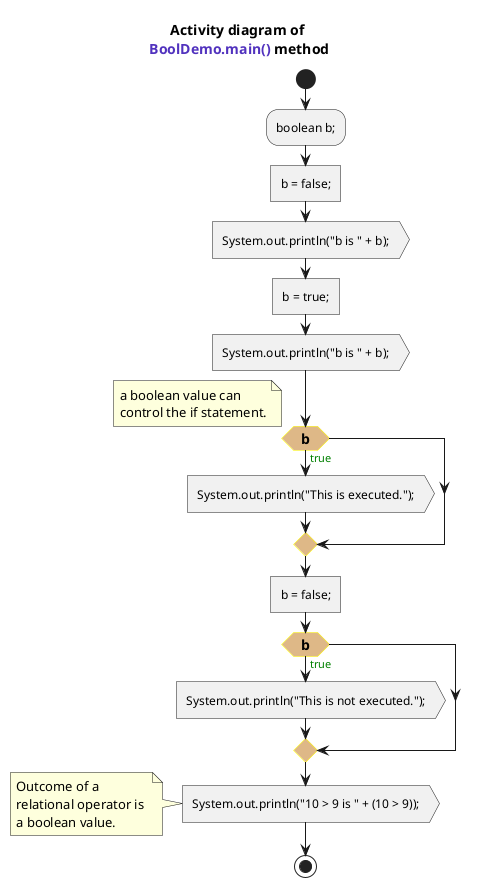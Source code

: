 @startuml
<style>
    Activity {
        FontSize 12
        diamond {
            LineColor yellow
            BackgroundColor burlywood
            FontSize 14
            FontStyle bold
        }
    }
</style>
title Activity diagram of \n<font name=monospace><color #5132be>BoolDemo.main()</color></font> method

start

:boolean b;;

:b = false;; <<task>>
:System.out.println("b is " + b);; <<output>>
:b = true;; <<task>>
:System.out.println("b is " + b);; <<output>>

if(b) then (<color:green>true)
    :System.out.println("This is executed.");; <<output>>
endif
note : a boolean value can \ncontrol the if statement.

:b = false;; <<task>>
if(b) then (<color:green>true)
    :System.out.println("This is not executed.");; <<output>>
endif

:System.out.println("10 > 9 is " + (10 > 9));; <<output>>
note : Outcome of a \nrelational operator is \na boolean value.

stop
@enduml